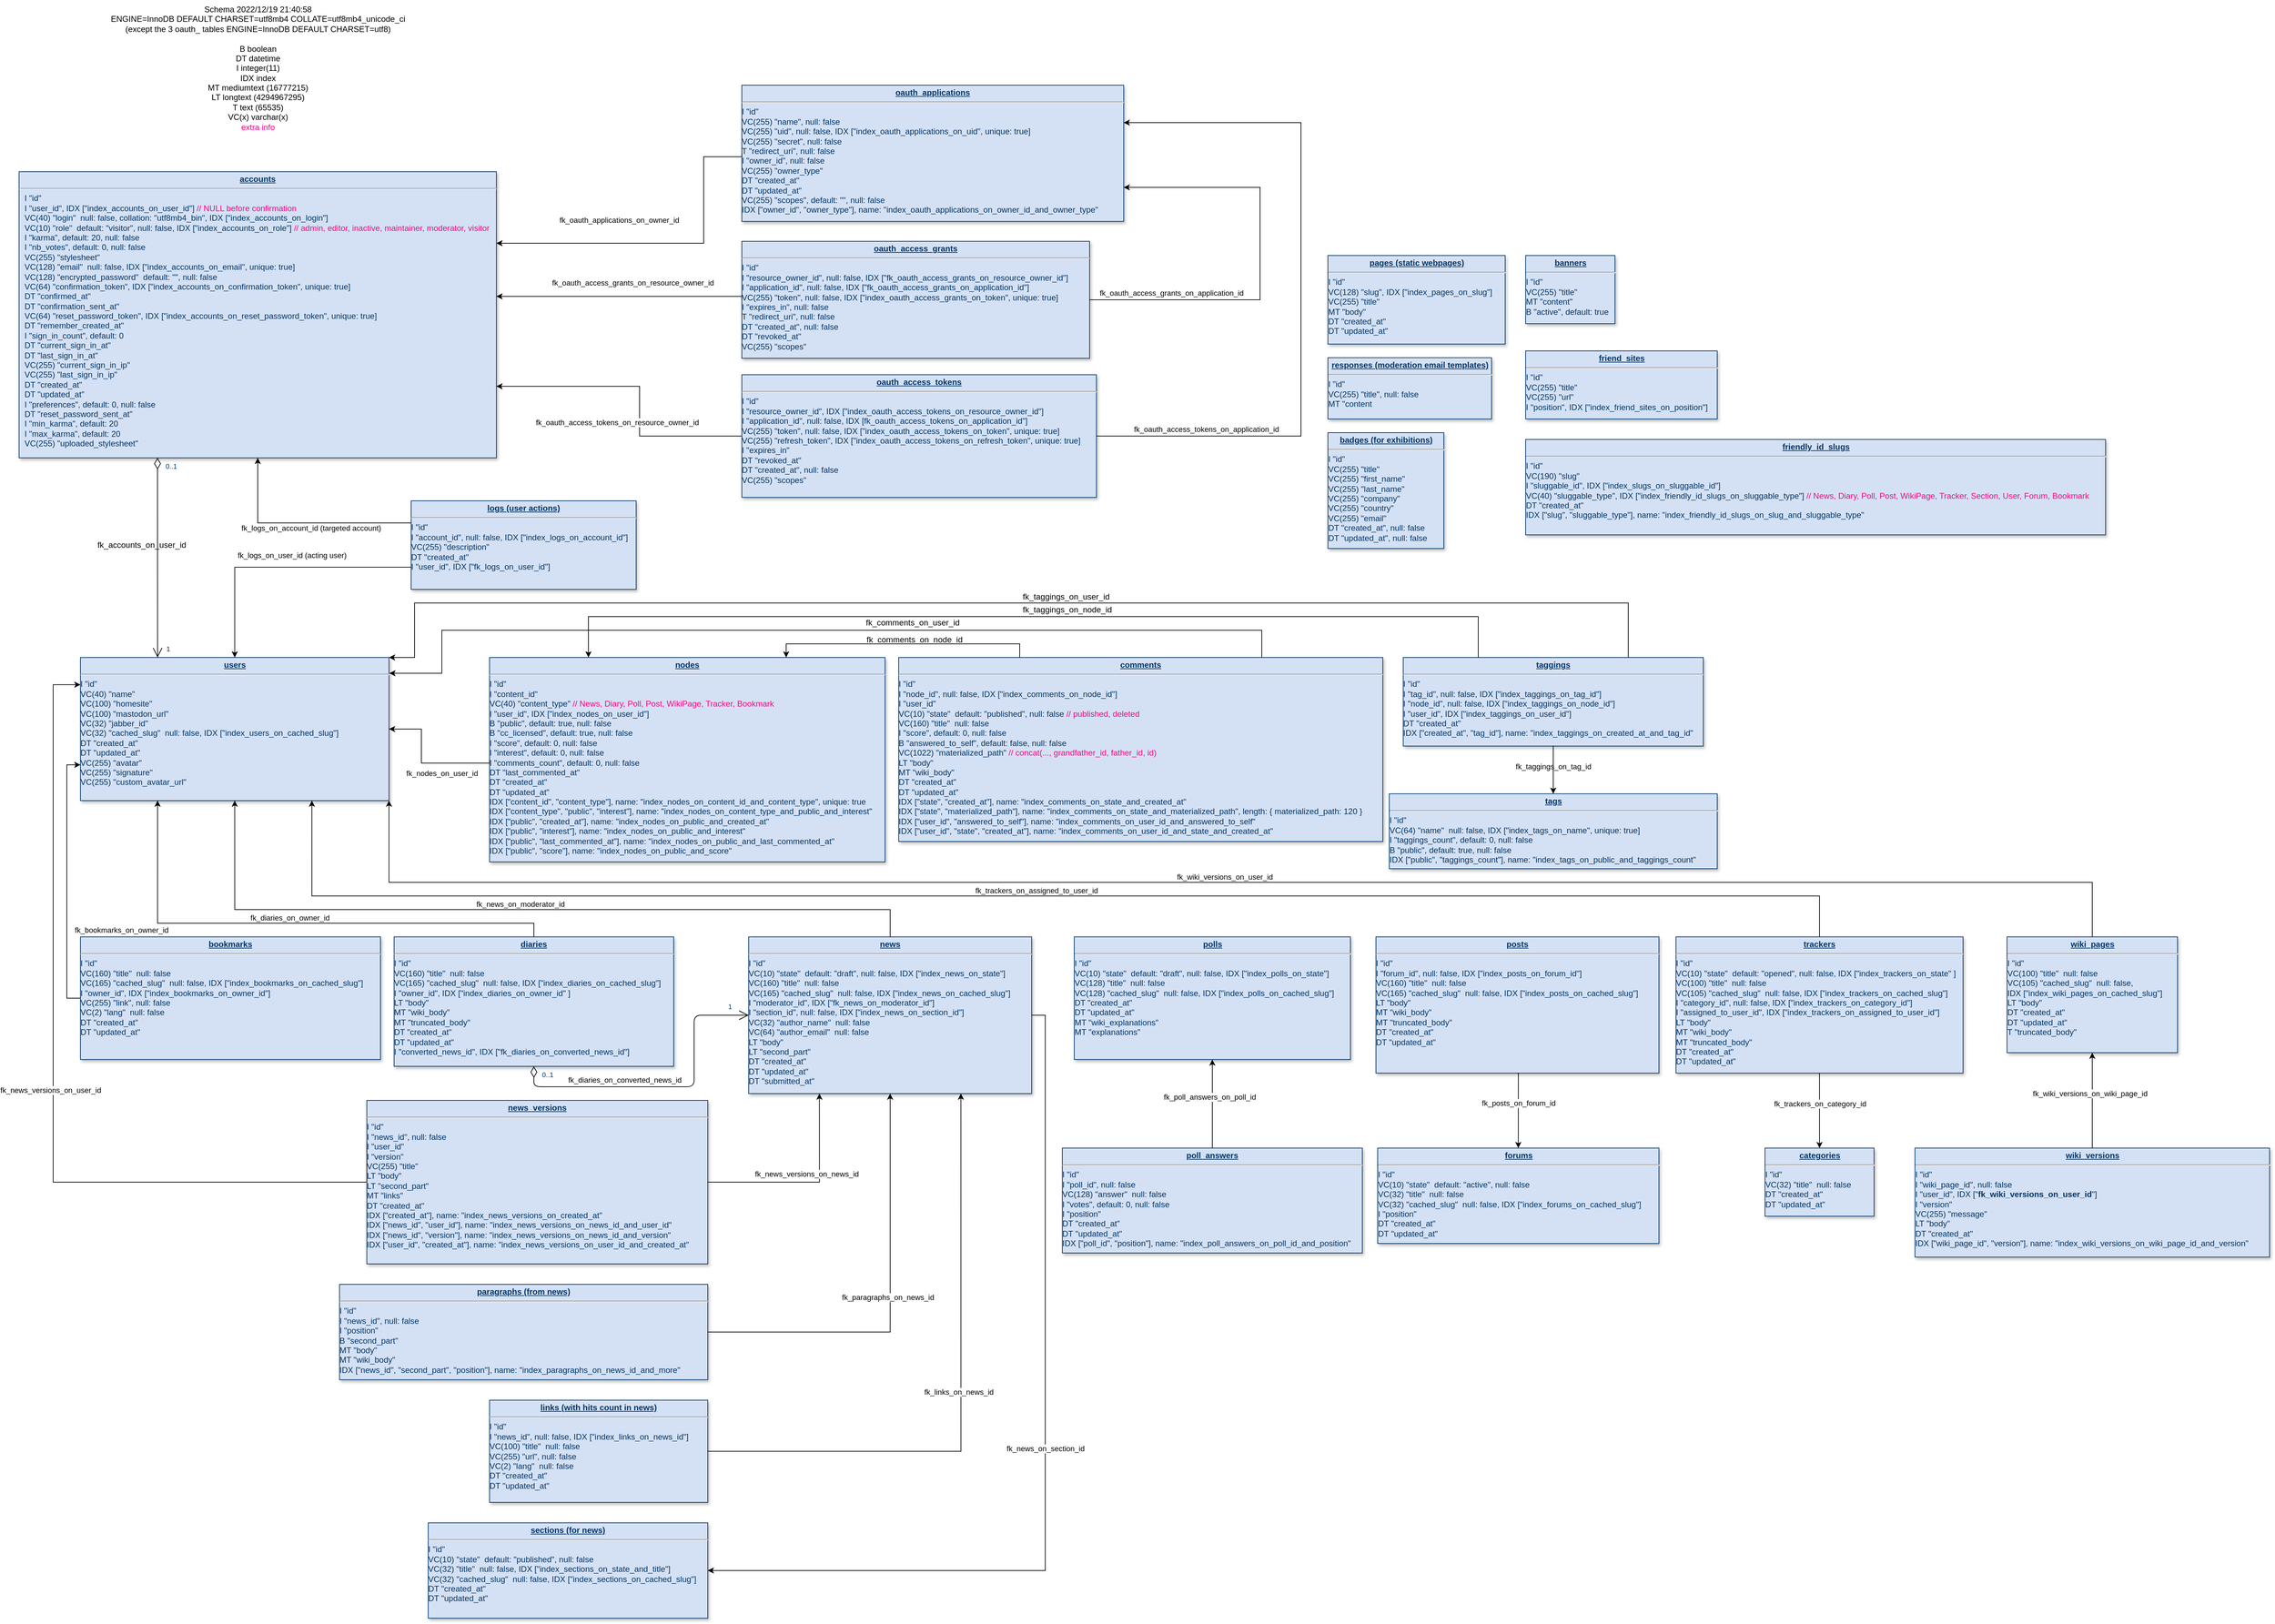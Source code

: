 <mxfile version="20.8.13" type="device"><diagram name="Page-1" id="efa7a0a1-bf9b-a30e-e6df-94a7791c09e9"><mxGraphModel dx="2260" dy="1903" grid="1" gridSize="10" guides="1" tooltips="1" connect="1" arrows="1" fold="1" page="1" pageScale="1" pageWidth="826" pageHeight="1169" background="#ffffff" math="0" shadow="0"><root><mxCell id="0"/><mxCell id="1" parent="0"/><mxCell id="25" value="&lt;p style=&quot;margin: 0px ; margin-top: 4px ; text-align: center ; text-decoration: underline&quot;&gt;&lt;strong&gt;accounts&lt;/strong&gt;&lt;/p&gt;&lt;hr&gt;&lt;p style=&quot;margin: 0px ; margin-left: 8px&quot;&gt;I &quot;id&quot;&lt;br&gt;I &quot;user_id&quot;, IDX [&quot;index_accounts_on_user_id&quot;] &lt;font color=&quot;#FF0080&quot;&gt;// NULL before confirmation&lt;/font&gt;&lt;br&gt;VC(40) &quot;login&quot;&amp;nbsp; null: false, collation: &quot;utf8mb4_bin&quot;, IDX [&quot;index_accounts_on_login&quot;]&lt;br&gt;VC(10) &quot;role&quot;&amp;nbsp; default: &quot;visitor&quot;, null: false, IDX [&quot;index_accounts_on_role&quot;] &lt;font color=&quot;#FF0080&quot;&gt;// admin, editor, inactive, maintainer, moderator, visitor&lt;/font&gt;&lt;br&gt;I &quot;karma&quot;, default: 20, null: false&lt;br&gt;I &quot;nb_votes&quot;, default: 0, null: false&lt;br&gt;VC(255) &quot;stylesheet&quot;&lt;br&gt;VC(128) &quot;email&quot;&amp;nbsp; null: false, IDX [&quot;index_accounts_on_email&quot;, unique: true]&lt;br&gt;VC(128) &quot;encrypted_password&quot;&amp;nbsp; default: &quot;&quot;, null: false&lt;br&gt;VC(64) &quot;confirmation_token&quot;, IDX [&quot;index_accounts_on_confirmation_token&quot;, unique: true]&lt;br&gt;DT &quot;confirmed_at&quot;&lt;br&gt;DT &quot;confirmation_sent_at&quot;&lt;br&gt;VC(64) &quot;reset_password_token&quot;, IDX [&quot;index_accounts_on_reset_password_token&quot;, unique: true]&lt;br&gt;DT &quot;remember_created_at&quot;&lt;br&gt;I &quot;sign_in_count&quot;, default: 0&lt;br&gt;DT &quot;current_sign_in_at&quot;&lt;br&gt;DT &quot;last_sign_in_at&quot;&lt;br&gt;VC(255) &quot;current_sign_in_ip&quot;&lt;br&gt;VC(255) &quot;last_sign_in_ip&quot;&lt;br&gt;DT &quot;created_at&quot;&lt;br&gt;DT &quot;updated_at&quot;&lt;br&gt;I &quot;preferences&quot;, default: 0, null: false&lt;br&gt;DT &quot;reset_password_sent_at&quot;&lt;br&gt;I &quot;min_karma&quot;, default: 20&lt;br&gt;I &quot;max_karma&quot;, default: 20&lt;br&gt;VC(255) &quot;uploaded_stylesheet&quot;&lt;br&gt;&lt;/p&gt;" style="verticalAlign=top;align=left;overflow=fill;fontSize=12;fontFamily=Helvetica;html=1;strokeColor=#003366;shadow=1;fillColor=#D4E1F5;fontColor=#003366" parent="1" vertex="1"><mxGeometry x="-20" y="-533" width="700" height="420" as="geometry"/></mxCell><mxCell id="90" value="" style="endArrow=open;endSize=12;startArrow=diamondThin;startSize=14;startFill=0;edgeStyle=orthogonalEdgeStyle;entryX=0.25;entryY=0;entryDx=0;entryDy=0;" parent="1" source="25" target="4iPdTcg1eZaAQi2mh2z5-147" edge="1"><mxGeometry x="620" y="340" as="geometry"><mxPoint x="130" y="-50" as="sourcePoint"/><mxPoint x="780" y="340" as="targetPoint"/><Array as="points"><mxPoint x="183" y="-70"/><mxPoint x="183" y="-70"/></Array></mxGeometry></mxCell><mxCell id="91" value="0..1" style="resizable=0;align=left;verticalAlign=top;labelBackgroundColor=#ffffff;fontSize=10;strokeColor=#003366;shadow=1;fillColor=#D4E1F5;fontColor=#003366" parent="90" connectable="0" vertex="1"><mxGeometry x="-1" relative="1" as="geometry"><mxPoint x="10" as="offset"/></mxGeometry></mxCell><mxCell id="92" value="1" style="resizable=0;align=right;verticalAlign=top;labelBackgroundColor=#ffffff;fontSize=10;strokeColor=#003366;shadow=1;fillColor=#D4E1F5;fontColor=#003366" parent="90" connectable="0" vertex="1"><mxGeometry x="1" relative="1" as="geometry"><mxPoint x="20" y="-25.0" as="offset"/></mxGeometry></mxCell><mxCell id="ycPlvQS40vEQacDLWkNi-114" value="Text" style="text;html=1;strokeColor=none;fillColor=none;align=center;verticalAlign=middle;whiteSpace=wrap;rounded=0;" parent="1" vertex="1"><mxGeometry x="420" y="240" width="40" height="20" as="geometry"/></mxCell><mxCell id="ycPlvQS40vEQacDLWkNi-115" value="Text" style="text;html=1;strokeColor=none;fillColor=none;align=center;verticalAlign=middle;whiteSpace=wrap;rounded=0;" parent="1" vertex="1"><mxGeometry x="420" y="240" width="40" height="20" as="geometry"/></mxCell><mxCell id="ycPlvQS40vEQacDLWkNi-116" value="Text" style="text;html=1;strokeColor=none;fillColor=none;align=center;verticalAlign=middle;whiteSpace=wrap;rounded=0;" parent="1" vertex="1"><mxGeometry x="420" y="240" width="40" height="20" as="geometry"/></mxCell><mxCell id="ycPlvQS40vEQacDLWkNi-117" value="&lt;div align=&quot;center&quot;&gt;Schema 2022/12/19 21:40:58&lt;/div&gt;&lt;div&gt;ENGINE=InnoDB DEFAULT CHARSET=utf8mb4 COLLATE=utf8mb4_unicode_ci&lt;br&gt;&lt;/div&gt;&lt;div&gt;(except the 3 oauth_ tables ENGINE=InnoDB DEFAULT CHARSET=utf8)&lt;br&gt;&lt;/div&gt;&lt;div&gt;&lt;br&gt;&lt;/div&gt;&lt;div&gt;B boolean&lt;br&gt;DT datetime&lt;br&gt;I integer(11)&lt;br&gt;IDX index&lt;br&gt;MT mediumtext (16777215)&lt;br&gt;LT longtext (4294967295)&lt;br&gt;T text (65535)&lt;br&gt;VC(x) varchar(x)&lt;/div&gt;&lt;div&gt;&lt;font color=&quot;#FF0080&quot;&gt;extra info&lt;/font&gt;&lt;br&gt;&lt;/div&gt;" style="text;html=1;align=center;verticalAlign=middle;resizable=0;points=[];autosize=1;" parent="1" vertex="1"><mxGeometry x="105" y="-785" width="450" height="200" as="geometry"/></mxCell><mxCell id="4iPdTcg1eZaAQi2mh2z5-114" value="&lt;p style=&quot;margin: 4px 0px 0px ; text-decoration: underline&quot; align=&quot;center&quot;&gt;&lt;strong&gt;badges (for exhibitions)&lt;br&gt;&lt;/strong&gt;&lt;/p&gt;&lt;hr&gt;I &quot;id&quot;&lt;br&gt;VC(255) &quot;title&quot;&lt;br&gt;VC(255) &quot;first_name&quot;&lt;br&gt;VC(255) &quot;last_name&quot;&lt;br&gt;VC(255) &quot;company&quot;&lt;br&gt;VC(255) &quot;country&quot;&lt;br&gt;VC(255) &quot;email&quot;&lt;br&gt;DT &quot;created_at&quot;, null: false&lt;br&gt;&lt;div&gt;DT &quot;updated_at&quot;, null: false&lt;/div&gt;" style="verticalAlign=top;align=left;overflow=fill;fontSize=12;fontFamily=Helvetica;html=1;strokeColor=#003366;shadow=1;fillColor=#D4E1F5;fontColor=#003366;spacingLeft=0;spacingTop=0;spacing=2;" parent="1" vertex="1"><mxGeometry x="1899.5" y="-150" width="170" height="170" as="geometry"/></mxCell><mxCell id="4iPdTcg1eZaAQi2mh2z5-116" value="&lt;p style=&quot;margin: 0px ; margin-top: 4px ; text-align: center ; text-decoration: underline&quot;&gt;&lt;strong&gt;banners&lt;/strong&gt;&lt;/p&gt;&lt;hr&gt;I &quot;id&quot;&lt;br&gt;VC(255) &quot;title&quot;&lt;br&gt;MT &quot;content&quot;&lt;br&gt;B &quot;active&quot;, default: true&lt;br&gt;" style="verticalAlign=top;align=left;overflow=fill;fontSize=12;fontFamily=Helvetica;html=1;strokeColor=#003366;shadow=1;fillColor=#D4E1F5;fontColor=#003366" parent="1" vertex="1"><mxGeometry x="2189.5" y="-410" width="131" height="100" as="geometry"/></mxCell><mxCell id="4iPdTcg1eZaAQi2mh2z5-117" value="&lt;p style=&quot;margin: 0px ; margin-top: 4px ; text-align: center ; text-decoration: underline&quot;&gt;&lt;strong&gt;bookmarks&lt;/strong&gt;&lt;/p&gt;&lt;hr&gt;I &quot;id&quot;&lt;br&gt;VC(160) &quot;title&quot;&amp;nbsp; null: false&lt;br&gt;VC(165) &quot;cached_slug&quot;&amp;nbsp; null: false, IDX [&quot;index_bookmarks_on_cached_slug&quot;]&lt;br&gt;I &quot;owner_id&quot;, IDX [&quot;index_bookmarks_on_owner_id&quot;]&lt;br&gt;VC(255) &quot;link&quot;, null: false&lt;br&gt;VC(2) &quot;lang&quot;&amp;nbsp; null: false&lt;br&gt;DT &quot;created_at&quot;&lt;br&gt;DT &quot;updated_at&quot;&lt;br&gt;&lt;br&gt;" style="verticalAlign=top;align=left;overflow=fill;fontSize=12;fontFamily=Helvetica;html=1;strokeColor=#003366;shadow=1;fillColor=#D4E1F5;fontColor=#003366;spacingLeft=0;" parent="1" vertex="1"><mxGeometry x="70" y="590" width="440" height="180" as="geometry"/></mxCell><mxCell id="4iPdTcg1eZaAQi2mh2z5-118" value="&lt;p style=&quot;margin: 0px ; margin-top: 4px ; text-align: center ; text-decoration: underline&quot;&gt;&lt;strong&gt;categories&lt;/strong&gt;&lt;/p&gt;&lt;hr&gt;I &quot;id&quot;&lt;br&gt;VC(32) &quot;title&quot;&amp;nbsp; null: false&lt;br&gt;DT &quot;created_at&quot;&lt;br&gt;DT &quot;updated_at&quot;&lt;br&gt;" style="verticalAlign=top;align=left;overflow=fill;fontSize=12;fontFamily=Helvetica;html=1;strokeColor=#003366;shadow=1;fillColor=#D4E1F5;fontColor=#003366" parent="1" vertex="1"><mxGeometry x="2540.5" y="900.0" width="160" height="100" as="geometry"/></mxCell><mxCell id="4iPdTcg1eZaAQi2mh2z5-119" value="&lt;p style=&quot;margin: 0px ; margin-top: 4px ; text-align: center ; text-decoration: underline&quot;&gt;&lt;strong&gt;comments&lt;/strong&gt;&lt;/p&gt;&lt;hr&gt;I &quot;id&quot;&lt;br&gt;I &quot;node_id&quot;, null: false, IDX [&quot;index_comments_on_node_id&quot;]&lt;br&gt;I &quot;user_id&quot;&lt;br&gt;VC(10) &quot;state&quot;&amp;nbsp; default: &quot;published&quot;, null: false &lt;font color=&quot;#FF0080&quot;&gt;// published, deleted&lt;/font&gt;&lt;br&gt;VC(160) &quot;title&quot;&amp;nbsp; null: false&lt;br&gt;I &quot;score&quot;, default: 0, null: false&lt;br&gt;B &quot;answered_to_self&quot;, default: false, null: false&lt;br&gt;VC(1022) &quot;materialized_path&quot; &lt;font color=&quot;#FF0080&quot;&gt;// concat(..., grandfather_id, father_id, id)&lt;/font&gt;&lt;br&gt;LT &quot;body&quot;&lt;br&gt;MT &quot;wiki_body&quot;&lt;br&gt;DT &quot;created_at&quot;&lt;br&gt;DT &quot;updated_at&quot;&lt;br&gt;IDX [&quot;state&quot;, &quot;created_at&quot;], name: &quot;index_comments_on_state_and_created_at&quot;&lt;br&gt;IDX [&quot;state&quot;, &quot;materialized_path&quot;], name: &quot;index_comments_on_state_and_materialized_path&quot;, length: { materialized_path: 120 }&lt;br&gt;IDX [&quot;user_id&quot;, &quot;answered_to_self&quot;], name: &quot;index_comments_on_user_id_and_answered_to_self&quot;&lt;br&gt;IDX [&quot;user_id&quot;, &quot;state&quot;, &quot;created_at&quot;], name: &quot;index_comments_on_user_id_and_state_and_created_at&quot;" style="verticalAlign=top;align=left;overflow=fill;fontSize=12;fontFamily=Helvetica;html=1;strokeColor=#003366;shadow=1;fillColor=#D4E1F5;fontColor=#003366" parent="1" vertex="1"><mxGeometry x="1270" y="180" width="710" height="270" as="geometry"/></mxCell><mxCell id="4iPdTcg1eZaAQi2mh2z5-120" value="&lt;p style=&quot;margin: 0px ; margin-top: 4px ; text-align: center ; text-decoration: underline&quot;&gt;&lt;strong&gt;diaries&lt;/strong&gt;&lt;/p&gt;&lt;hr&gt;I &quot;id&quot;&lt;br&gt;VC(160) &quot;title&quot;&amp;nbsp; null: false&lt;br&gt;VC(165) &quot;cached_slug&quot;&amp;nbsp; null: false, IDX [&quot;index_diaries_on_cached_slug&quot;]&lt;br&gt;I &quot;owner_id&quot;, IDX [&quot;index_diaries_on_owner_id&quot; ]&lt;br&gt;LT &quot;body&quot;&lt;br&gt;MT &quot;wiki_body&quot;&lt;br&gt;MT &quot;truncated_body&quot;&lt;br&gt;DT &quot;created_at&quot;&lt;br&gt;DT &quot;updated_at&quot;&lt;br&gt;I &quot;converted_news_id&quot;, IDX [&quot;fk_diaries_on_converted_news_id&quot;]&lt;br&gt;&lt;br&gt;&lt;br&gt;" style="verticalAlign=top;align=left;overflow=fill;fontSize=12;fontFamily=Helvetica;html=1;strokeColor=#003366;shadow=1;fillColor=#D4E1F5;fontColor=#003366" parent="1" vertex="1"><mxGeometry x="530" y="590" width="410" height="190" as="geometry"/></mxCell><mxCell id="4iPdTcg1eZaAQi2mh2z5-121" value="&lt;p style=&quot;margin: 0px ; margin-top: 4px ; text-align: center ; text-decoration: underline&quot;&gt;&lt;strong&gt;forums&lt;/strong&gt;&lt;/p&gt;&lt;hr&gt;I &quot;id&quot;&lt;br&gt;VC(10) &quot;state&quot;&amp;nbsp; default: &quot;active&quot;, null: false&lt;br&gt;VC(32) &quot;title&quot;&amp;nbsp; null: false&lt;br&gt;VC(32) &quot;cached_slug&quot;&amp;nbsp; null: false, IDX [&quot;index_forums_on_cached_slug&quot;]&lt;br&gt;I &quot;position&quot;&lt;br&gt;DT &quot;created_at&quot;&lt;br&gt;DT &quot;updated_at&quot;&lt;br&gt;" style="verticalAlign=top;align=left;overflow=fill;fontSize=12;fontFamily=Helvetica;html=1;strokeColor=#003366;shadow=1;fillColor=#D4E1F5;fontColor=#003366" parent="1" vertex="1"><mxGeometry x="1972.5" y="900" width="412.5" height="140" as="geometry"/></mxCell><mxCell id="4iPdTcg1eZaAQi2mh2z5-122" value="&lt;p style=&quot;margin: 0px ; margin-top: 4px ; text-align: center ; text-decoration: underline&quot;&gt;&lt;strong&gt;friend_sites&lt;/strong&gt;&lt;/p&gt;&lt;hr&gt;I &quot;id&quot;&lt;br&gt;VC(255) &quot;title&quot;&lt;br&gt;VC(255) &quot;url&quot;&lt;br&gt;I &quot;position&quot;, IDX [&quot;index_friend_sites_on_position&quot;]" style="verticalAlign=top;align=left;overflow=fill;fontSize=12;fontFamily=Helvetica;html=1;strokeColor=#003366;shadow=1;fillColor=#D4E1F5;fontColor=#003366" parent="1" vertex="1"><mxGeometry x="2189.5" y="-270" width="281" height="100" as="geometry"/></mxCell><mxCell id="4iPdTcg1eZaAQi2mh2z5-123" value="&lt;p style=&quot;margin: 0px ; margin-top: 4px ; text-align: center ; text-decoration: underline&quot;&gt;&lt;strong&gt;links (with hits count in news)&lt;br&gt;&lt;/strong&gt;&lt;/p&gt;&lt;hr&gt;I &quot;id&quot;&lt;br&gt;I &quot;news_id&quot;, null: false, IDX [&quot;index_links_on_news_id&quot;]&lt;br&gt;VC(100) &quot;title&quot;&amp;nbsp; null: false&lt;br&gt;VC(255) &quot;url&quot;, null: false&lt;br&gt;VC(2) &quot;lang&quot;&amp;nbsp; null: false&lt;br&gt;DT &quot;created_at&quot;&lt;br&gt;DT &quot;updated_at&quot;&lt;br&gt;" style="verticalAlign=top;align=left;overflow=fill;fontSize=12;fontFamily=Helvetica;html=1;strokeColor=#003366;shadow=1;fillColor=#D4E1F5;fontColor=#003366" parent="1" vertex="1"><mxGeometry x="670" y="1270" width="320" height="150" as="geometry"/></mxCell><mxCell id="4iPdTcg1eZaAQi2mh2z5-160" style="edgeStyle=orthogonalEdgeStyle;rounded=0;orthogonalLoop=1;jettySize=auto;html=1;entryX=0.5;entryY=0;entryDx=0;entryDy=0;exitX=0;exitY=0.75;exitDx=0;exitDy=0;" parent="1" source="4iPdTcg1eZaAQi2mh2z5-124" target="4iPdTcg1eZaAQi2mh2z5-147" edge="1"><mxGeometry relative="1" as="geometry"><mxPoint x="825" y="-30" as="sourcePoint"/><mxPoint x="640" y="10" as="targetPoint"/><Array as="points"><mxPoint x="296" y="48"/></Array></mxGeometry></mxCell><mxCell id="4iPdTcg1eZaAQi2mh2z5-161" value="fk_logs_on_user_id (acting user)" style="edgeLabel;html=1;align=center;verticalAlign=middle;resizable=0;points=[];" parent="4iPdTcg1eZaAQi2mh2z5-160" vertex="1" connectable="0"><mxGeometry x="0.001" y="2" relative="1" as="geometry"><mxPoint x="20.71" y="-19.55" as="offset"/></mxGeometry></mxCell><mxCell id="4iPdTcg1eZaAQi2mh2z5-162" style="edgeStyle=orthogonalEdgeStyle;rounded=0;orthogonalLoop=1;jettySize=auto;html=1;entryX=0.5;entryY=1;entryDx=0;entryDy=0;exitX=0;exitY=0.25;exitDx=0;exitDy=0;" parent="1" source="4iPdTcg1eZaAQi2mh2z5-124" target="25" edge="1"><mxGeometry relative="1" as="geometry"><Array as="points"><mxPoint x="330" y="-17"/></Array></mxGeometry></mxCell><mxCell id="4iPdTcg1eZaAQi2mh2z5-163" value="fk_logs_on_account_id (targeted account)" style="edgeLabel;html=1;align=center;verticalAlign=middle;resizable=0;points=[];" parent="4iPdTcg1eZaAQi2mh2z5-162" vertex="1" connectable="0"><mxGeometry x="-0.467" y="-61" relative="1" as="geometry"><mxPoint x="-61.98" y="68.47" as="offset"/></mxGeometry></mxCell><mxCell id="4iPdTcg1eZaAQi2mh2z5-124" value="&lt;p style=&quot;margin: 0px ; margin-top: 4px ; text-align: center ; text-decoration: underline&quot;&gt;&lt;strong&gt;logs (user actions)&lt;br&gt;&lt;/strong&gt;&lt;/p&gt;&lt;hr&gt;I &quot;id&quot;&lt;br&gt;I &quot;account_id&quot;, null: false, IDX [&quot;index_logs_on_account_id&quot;]&lt;br&gt;VC(255) &quot;description&quot;&lt;br&gt;DT &quot;created_at&quot;&lt;br&gt;&lt;div&gt;I &quot;user_id&quot;, IDX [&quot;fk_logs_on_user_id&quot;]&lt;/div&gt;" style="verticalAlign=top;align=left;overflow=fill;fontSize=12;fontFamily=Helvetica;html=1;strokeColor=#003366;shadow=1;fillColor=#D4E1F5;fontColor=#003366" parent="1" vertex="1"><mxGeometry x="555" y="-50" width="330" height="130" as="geometry"/></mxCell><mxCell id="4iPdTcg1eZaAQi2mh2z5-125" value="&lt;p style=&quot;margin: 0px ; margin-top: 4px ; text-align: center ; text-decoration: underline&quot;&gt;&lt;strong&gt;news&lt;/strong&gt;&lt;/p&gt;&lt;hr&gt;I &quot;id&quot;&lt;br&gt;VC(10) &quot;state&quot;&amp;nbsp; default: &quot;draft&quot;, null: false, IDX [&quot;index_news_on_state&quot;]&lt;br&gt;VC(160) &quot;title&quot;&amp;nbsp; null: false&lt;br&gt;VC(165) &quot;cached_slug&quot;&amp;nbsp; null: false, IDX [&quot;index_news_on_cached_slug&quot;]&lt;br&gt;I &quot;moderator_id&quot;, IDX [&quot;fk_news_on_moderator_id&quot;]&lt;br&gt;I &quot;section_id&quot;, null: false, IDX [&quot;index_news_on_section_id&quot;]&lt;br&gt;VC(32) &quot;author_name&quot;&amp;nbsp; null: false&lt;br&gt;VC(64) &quot;author_email&quot;&amp;nbsp; null: false&lt;br&gt;LT &quot;body&quot;&lt;br&gt;LT &quot;second_part&quot;&lt;br&gt;DT &quot;created_at&quot;&lt;br&gt;DT &quot;updated_at&quot;&lt;br&gt;DT &quot;submitted_at&quot;&lt;br&gt;&lt;br&gt;&lt;br&gt;&lt;br&gt;" style="verticalAlign=top;align=left;overflow=fill;fontSize=12;fontFamily=Helvetica;html=1;strokeColor=#003366;shadow=1;fillColor=#D4E1F5;fontColor=#003366" parent="1" vertex="1"><mxGeometry x="1050" y="590" width="415" height="230" as="geometry"/></mxCell><mxCell id="4iPdTcg1eZaAQi2mh2z5-127" value="&lt;p style=&quot;margin: 0px ; margin-top: 4px ; text-align: center ; text-decoration: underline&quot;&gt;&lt;strong&gt;news_versions&lt;/strong&gt;&lt;/p&gt;&lt;hr&gt;I &quot;id&quot;&lt;br&gt;I &quot;news_id&quot;, null: false&lt;br&gt;I &quot;user_id&quot;&lt;br&gt;I &quot;version&quot;&lt;br&gt;VC(255) &quot;title&quot;&lt;br&gt;LT &quot;body&quot;&lt;br&gt;LT &quot;second_part&quot;&lt;br&gt;MT &quot;links&quot;&lt;br&gt;DT &quot;created_at&quot;&lt;br&gt;IDX [&quot;created_at&quot;], name: &quot;index_news_versions_on_created_at&quot;&lt;br&gt;IDX [&quot;news_id&quot;, &quot;user_id&quot;], name: &quot;index_news_versions_on_news_id_and_user_id&quot;&lt;br&gt;IDX [&quot;news_id&quot;, &quot;version&quot;], name: &quot;index_news_versions_on_news_id_and_version&quot;&lt;br&gt;IDX [&quot;user_id&quot;, &quot;created_at&quot;], name: &quot;index_news_versions_on_user_id_and_created_at&quot;&lt;br&gt;" style="verticalAlign=top;align=left;overflow=fill;fontSize=12;fontFamily=Helvetica;html=1;strokeColor=#003366;shadow=1;fillColor=#D4E1F5;fontColor=#003366" parent="1" vertex="1"><mxGeometry x="490" y="830" width="500" height="240" as="geometry"/></mxCell><mxCell id="4iPdTcg1eZaAQi2mh2z5-128" value="&lt;p style=&quot;margin: 0px ; margin-top: 4px ; text-align: center ; text-decoration: underline&quot;&gt;&lt;strong&gt;nodes&lt;/strong&gt;&lt;/p&gt;&lt;hr&gt;I &quot;id&quot;&lt;br&gt;I &quot;content_id&quot;&lt;br&gt;VC(40) &quot;content_type&quot; &lt;font color=&quot;#FF0080&quot;&gt;// News, Diary, Poll, Post, WikiPage, Tracker, Bookmark&lt;/font&gt;&lt;br&gt;I &quot;user_id&quot;, IDX [&quot;index_nodes_on_user_id&quot;]&lt;br&gt;B &quot;public&quot;, default: true, null: false&lt;br&gt;B &quot;cc_licensed&quot;, default: true, null: false&lt;br&gt;I &quot;score&quot;, default: 0, null: false&lt;br&gt;I &quot;interest&quot;, default: 0, null: false&lt;br&gt;I &quot;comments_count&quot;, default: 0, null: false&lt;br&gt;DT &quot;last_commented_at&quot;&lt;br&gt;DT &quot;created_at&quot;&lt;br&gt;DT &quot;updated_at&quot;&lt;br&gt;IDX [&quot;content_id&quot;, &quot;content_type&quot;], name: &quot;index_nodes_on_content_id_and_content_type&quot;, unique: true&lt;br&gt;IDX [&quot;content_type&quot;, &quot;public&quot;, &quot;interest&quot;], name: &quot;index_nodes_on_content_type_and_public_and_interest&quot;&lt;br&gt;IDX [&quot;public&quot;, &quot;created_at&quot;], name: &quot;index_nodes_on_public_and_created_at&quot;&lt;br&gt;IDX [&quot;public&quot;, &quot;interest&quot;], name: &quot;index_nodes_on_public_and_interest&quot;&lt;br&gt;IDX [&quot;public&quot;, &quot;last_commented_at&quot;], name: &quot;index_nodes_on_public_and_last_commented_at&quot;&lt;br&gt;IDX [&quot;public&quot;, &quot;score&quot;], name: &quot;index_nodes_on_public_and_score&quot;" style="verticalAlign=top;align=left;overflow=fill;fontSize=12;fontFamily=Helvetica;html=1;strokeColor=#003366;shadow=1;fillColor=#D4E1F5;fontColor=#003366" parent="1" vertex="1"><mxGeometry x="670" y="180" width="580" height="300" as="geometry"/></mxCell><mxCell id="4iPdTcg1eZaAQi2mh2z5-129" value="&lt;p style=&quot;margin: 0px ; margin-top: 4px ; text-align: center ; text-decoration: underline&quot;&gt;&lt;strong&gt;oauth_access_grants&lt;/strong&gt;&lt;/p&gt;&lt;hr&gt;I &quot;id&quot;&lt;br&gt;I &quot;resource_owner_id&quot;, null: false, IDX [&quot;fk_oauth_access_grants_on_resource_owner_id&quot;]&lt;br&gt;I &quot;application_id&quot;, null: false, IDX [&quot;fk_oauth_access_grants_on_application_id&quot;]&lt;br&gt;VC(255) &quot;token&quot;, null: false, IDX [&quot;index_oauth_access_grants_on_token&quot;, unique: true]&lt;br&gt;I &quot;expires_in&quot;, null: false&lt;br&gt;T &quot;redirect_uri&quot;, null: false&lt;br&gt;DT &quot;created_at&quot;, null: false&lt;br&gt;DT &quot;revoked_at&quot;&lt;br&gt;VC(255) &quot;scopes&quot;&lt;br&gt;&lt;br&gt;&lt;br&gt;" style="verticalAlign=top;align=left;overflow=fill;fontSize=12;fontFamily=Helvetica;html=1;strokeColor=#003366;shadow=1;fillColor=#D4E1F5;fontColor=#003366" parent="1" vertex="1"><mxGeometry x="1040" y="-430.82" width="510" height="171.64" as="geometry"/></mxCell><mxCell id="4iPdTcg1eZaAQi2mh2z5-130" value="&lt;p style=&quot;margin: 0px ; margin-top: 4px ; text-align: center ; text-decoration: underline&quot;&gt;&lt;strong&gt;oauth_access_tokens&lt;/strong&gt;&lt;/p&gt;&lt;hr&gt;I &quot;id&quot;&lt;br&gt;I &quot;resource_owner_id&quot;, IDX [&quot;index_oauth_access_tokens_on_resource_owner_id&quot;]&lt;br&gt;I &quot;application_id&quot;, null: false, IDX [fk_oauth_access_tokens_on_application_id&quot;]&lt;br&gt;VC(255) &quot;token&quot;, null: false, IDX [&quot;index_oauth_access_tokens_on_token&quot;, unique: true]&lt;br&gt;VC(255) &quot;refresh_token&quot;, IDX [&quot;index_oauth_access_tokens_on_refresh_token&quot;, unique: true]&lt;br&gt;I &quot;expires_in&quot;&lt;br&gt;DT &quot;revoked_at&quot;&lt;br&gt;DT &quot;created_at&quot;, null: false&lt;br&gt;VC(255) &quot;scopes&quot;&lt;br&gt;&lt;br&gt;&lt;br&gt;&lt;br&gt;" style="verticalAlign=top;align=left;overflow=fill;fontSize=12;fontFamily=Helvetica;html=1;strokeColor=#003366;shadow=1;fillColor=#D4E1F5;fontColor=#003366" parent="1" vertex="1"><mxGeometry x="1040" y="-235" width="520" height="180" as="geometry"/></mxCell><mxCell id="4iPdTcg1eZaAQi2mh2z5-131" value="&lt;p style=&quot;margin: 0px ; margin-top: 4px ; text-align: center ; text-decoration: underline&quot;&gt;&lt;strong&gt;oauth_applications&lt;/strong&gt;&lt;/p&gt;&lt;hr&gt;I &quot;id&quot;&lt;br&gt;VC(255) &quot;name&quot;, null: false&lt;br&gt;VC(255) &quot;uid&quot;, null: false, IDX [&quot;index_oauth_applications_on_uid&quot;, unique: true]&lt;br&gt;VC(255) &quot;secret&quot;, null: false&lt;br&gt;T &quot;redirect_uri&quot;, null: false&lt;br&gt;I &quot;owner_id&quot;, null: false&lt;br&gt;VC(255) &quot;owner_type&quot;&lt;br&gt;DT &quot;created_at&quot;&lt;br&gt;DT &quot;updated_at&quot;&lt;br&gt;VC(255) &quot;scopes&quot;, default: &quot;&quot;, null: false&lt;br&gt;IDX [&quot;owner_id&quot;, &quot;owner_type&quot;], name: &quot;index_oauth_applications_on_owner_id_and_owner_type&quot;" style="verticalAlign=top;align=left;overflow=fill;fontSize=12;fontFamily=Helvetica;html=1;strokeColor=#003366;shadow=1;fillColor=#D4E1F5;fontColor=#003366;spacingTop=0;" parent="1" vertex="1"><mxGeometry x="1040" y="-660" width="560" height="200" as="geometry"/></mxCell><mxCell id="4iPdTcg1eZaAQi2mh2z5-132" value="&lt;p style=&quot;margin: 0px ; margin-top: 4px ; text-align: center ; text-decoration: underline&quot;&gt;&lt;strong&gt;pages (static webpages)&lt;br&gt;&lt;/strong&gt;&lt;/p&gt;&lt;hr&gt;I &quot;id&quot;&lt;br&gt;VC(128) &quot;slug&quot;, IDX [&quot;index_pages_on_slug&quot;]&lt;br&gt;VC(255) &quot;title&quot;&lt;br&gt;MT &quot;body&quot;&lt;br&gt;DT &quot;created_at&quot;&lt;br&gt;DT &quot;updated_at&quot;&lt;br&gt;" style="verticalAlign=top;align=left;overflow=fill;fontSize=12;fontFamily=Helvetica;html=1;strokeColor=#003366;shadow=1;fillColor=#D4E1F5;fontColor=#003366" parent="1" vertex="1"><mxGeometry x="1899.5" y="-410" width="260" height="130" as="geometry"/></mxCell><mxCell id="4iPdTcg1eZaAQi2mh2z5-133" value="&lt;p style=&quot;margin: 0px ; margin-top: 4px ; text-align: center ; text-decoration: underline&quot;&gt;&lt;strong&gt;paragraphs (from news)&lt;br&gt;&lt;/strong&gt;&lt;/p&gt;&lt;hr&gt;I &quot;id&quot;&lt;br&gt;I &quot;news_id&quot;, null: false&lt;br&gt;I &quot;position&quot;&lt;br&gt;B &quot;second_part&quot;&lt;br&gt;MT &quot;body&quot;&lt;br&gt;MT &quot;wiki_body&quot;&lt;br&gt;IDX [&quot;news_id&quot;, &quot;second_part&quot;, &quot;position&quot;], name: &quot;index_paragraphs_on_news_id_and_more&quot;" style="verticalAlign=top;align=left;overflow=fill;fontSize=12;fontFamily=Helvetica;html=1;strokeColor=#003366;shadow=1;fillColor=#D4E1F5;fontColor=#003366" parent="1" vertex="1"><mxGeometry x="450" y="1100" width="540" height="140" as="geometry"/></mxCell><mxCell id="4iPdTcg1eZaAQi2mh2z5-134" value="&lt;p style=&quot;margin: 0px ; margin-top: 4px ; text-align: center ; text-decoration: underline&quot;&gt;&lt;strong&gt;poll_answers&lt;/strong&gt;&lt;/p&gt;&lt;hr&gt;I &quot;id&quot;&lt;br&gt;I &quot;poll_id&quot;, null: false&lt;br&gt;VC(128) &quot;answer&quot;&amp;nbsp; null: false&lt;br&gt;I &quot;votes&quot;, default: 0, null: false&lt;br&gt;I &quot;position&quot;&lt;br&gt;DT &quot;created_at&quot;&lt;br&gt;DT &quot;updated_at&quot;&lt;br&gt;IDX [&quot;poll_id&quot;, &quot;position&quot;], name: &quot;index_poll_answers_on_poll_id_and_position&quot;&lt;br&gt;" style="verticalAlign=top;align=left;overflow=fill;fontSize=12;fontFamily=Helvetica;html=1;strokeColor=#003366;shadow=1;fillColor=#D4E1F5;fontColor=#003366" parent="1" vertex="1"><mxGeometry x="1510" y="900" width="440" height="154" as="geometry"/></mxCell><mxCell id="4iPdTcg1eZaAQi2mh2z5-135" value="&lt;p style=&quot;margin: 0px ; margin-top: 4px ; text-align: center ; text-decoration: underline&quot;&gt;&lt;strong&gt;polls&lt;/strong&gt;&lt;/p&gt;&lt;hr&gt;I &quot;id&quot;&lt;br&gt;VC(10) &quot;state&quot;&amp;nbsp; default: &quot;draft&quot;, null: false, IDX [&quot;index_polls_on_state&quot;]&lt;br&gt;VC(128) &quot;title&quot;&amp;nbsp; null: false&lt;br&gt;VC(128) &quot;cached_slug&quot;&amp;nbsp; null: false, IDX [&quot;index_polls_on_cached_slug&quot;]&lt;br&gt;DT &quot;created_at&quot;&lt;br&gt;DT &quot;updated_at&quot;&lt;br&gt;MT &quot;wiki_explanations&quot;&lt;br&gt;MT &quot;explanations&quot;&lt;br&gt;&lt;br&gt;" style="verticalAlign=top;align=left;overflow=fill;fontSize=12;fontFamily=Helvetica;html=1;strokeColor=#003366;shadow=1;fillColor=#D4E1F5;fontColor=#003366" parent="1" vertex="1"><mxGeometry x="1527.5" y="590" width="405" height="180" as="geometry"/></mxCell><mxCell id="4iPdTcg1eZaAQi2mh2z5-136" value="&lt;p style=&quot;margin: 0px ; margin-top: 4px ; text-align: center ; text-decoration: underline&quot;&gt;&lt;strong&gt;posts&lt;/strong&gt;&lt;/p&gt;&lt;hr&gt;I &quot;id&quot;&lt;br&gt;I &quot;forum_id&quot;, null: false, IDX [&quot;index_posts_on_forum_id&quot;]&lt;br&gt;VC(160) &quot;title&quot;&amp;nbsp; null: false&lt;br&gt;VC(165) &quot;cached_slug&quot;&amp;nbsp; null: false, IDX [&quot;index_posts_on_cached_slug&quot;]&lt;br&gt;LT &quot;body&quot;&lt;br&gt;MT &quot;wiki_body&quot;&lt;br&gt;MT &quot;truncated_body&quot;&lt;br&gt;DT &quot;created_at&quot;&lt;br&gt;DT &quot;updated_at&quot;&lt;br&gt;&lt;br&gt;" style="verticalAlign=top;align=left;overflow=fill;fontSize=12;fontFamily=Helvetica;html=1;strokeColor=#003366;shadow=1;fillColor=#D4E1F5;fontColor=#003366" parent="1" vertex="1"><mxGeometry x="1970" y="590" width="415" height="200" as="geometry"/></mxCell><mxCell id="4iPdTcg1eZaAQi2mh2z5-137" value="&lt;p style=&quot;margin: 0px ; margin-top: 4px ; text-align: center ; text-decoration: underline&quot;&gt;&lt;strong&gt;responses (moderation email templates)&lt;br&gt;&lt;/strong&gt;&lt;/p&gt;&lt;hr&gt;I &quot;id&quot;&lt;br&gt;VC(255) &quot;title&quot;, null: false&lt;br&gt;MT &quot;content" style="verticalAlign=top;align=left;overflow=fill;fontSize=12;fontFamily=Helvetica;html=1;strokeColor=#003366;shadow=1;fillColor=#D4E1F5;fontColor=#003366" parent="1" vertex="1"><mxGeometry x="1899.5" y="-260" width="240" height="90" as="geometry"/></mxCell><mxCell id="4iPdTcg1eZaAQi2mh2z5-138" value="&lt;p style=&quot;margin: 0px ; margin-top: 4px ; text-align: center ; text-decoration: underline&quot;&gt;&lt;strong&gt;taggings&lt;/strong&gt;&lt;/p&gt;&lt;hr&gt;I &quot;id&quot;&lt;br&gt;I &quot;tag_id&quot;, null: false, IDX [&quot;index_taggings_on_tag_id&quot;]&lt;br&gt;I &quot;node_id&quot;, null: false, IDX [&quot;index_taggings_on_node_id&quot;]&lt;br&gt;I &quot;user_id&quot;, IDX [&quot;index_taggings_on_user_id&quot;]&lt;br&gt;DT &quot;created_at&quot;&lt;br&gt;IDX [&quot;created_at&quot;, &quot;tag_id&quot;], name: &quot;index_taggings_on_created_at_and_tag_id&quot;&lt;br&gt;&lt;br&gt;&lt;br&gt;" style="verticalAlign=top;align=left;overflow=fill;fontSize=12;fontFamily=Helvetica;html=1;strokeColor=#003366;shadow=1;fillColor=#D4E1F5;fontColor=#003366" parent="1" vertex="1"><mxGeometry x="2010" y="180" width="440" height="130" as="geometry"/></mxCell><mxCell id="4iPdTcg1eZaAQi2mh2z5-139" value="&lt;p style=&quot;margin: 0px ; margin-top: 4px ; text-align: center ; text-decoration: underline&quot;&gt;&lt;strong&gt;tags&lt;/strong&gt;&lt;/p&gt;&lt;hr&gt;I &quot;id&quot;&lt;br&gt;VC(64) &quot;name&quot;&amp;nbsp; null: false, IDX [&quot;index_tags_on_name&quot;, unique: true]&lt;br&gt;I &quot;taggings_count&quot;, default: 0, null: false&lt;br&gt;B &quot;public&quot;, default: true, null: false&lt;br&gt;IDX [&quot;public&quot;, &quot;taggings_count&quot;], name: &quot;index_tags_on_public_and_taggings_count&quot;" style="verticalAlign=top;align=left;overflow=fill;fontSize=12;fontFamily=Helvetica;html=1;strokeColor=#003366;shadow=1;fillColor=#D4E1F5;fontColor=#003366" parent="1" vertex="1"><mxGeometry x="1989.5" y="380" width="481" height="110" as="geometry"/></mxCell><mxCell id="4iPdTcg1eZaAQi2mh2z5-140" value="&lt;p style=&quot;margin: 0px ; margin-top: 4px ; text-align: center ; text-decoration: underline&quot;&gt;&lt;strong&gt;trackers&lt;/strong&gt;&lt;/p&gt;&lt;hr&gt;I &quot;id&quot;&lt;br&gt;VC(10) &quot;state&quot;&amp;nbsp; default: &quot;opened&quot;, null: false, IDX [&quot;index_trackers_on_state&quot; ]&lt;br&gt;VC(100) &quot;title&quot;&amp;nbsp; null: false&lt;br&gt;VC(105) &quot;cached_slug&quot;&amp;nbsp; null: false, IDX [&quot;index_trackers_on_cached_slug&quot;]&lt;br&gt;I &quot;category_id&quot;, null: false, IDX [&quot;index_trackers_on_category_id&quot;]&lt;br&gt;I &quot;assigned_to_user_id&quot;, IDX [&quot;index_trackers_on_assigned_to_user_id&quot;]&lt;br&gt;LT &quot;body&quot;&lt;br&gt;MT &quot;wiki_body&quot;&lt;br&gt;MT &quot;truncated_body&quot;&lt;br&gt;DT &quot;created_at&quot;&lt;br&gt;DT &quot;updated_at&quot;&lt;br&gt;&lt;br&gt;&lt;br&gt;&lt;br&gt;" style="verticalAlign=top;align=left;overflow=fill;fontSize=12;fontFamily=Helvetica;html=1;strokeColor=#003366;shadow=1;fillColor=#D4E1F5;fontColor=#003366" parent="1" vertex="1"><mxGeometry x="2410" y="590" width="421" height="200" as="geometry"/></mxCell><mxCell id="4iPdTcg1eZaAQi2mh2z5-142" value="&lt;p style=&quot;margin: 0px ; margin-top: 4px ; text-align: center ; text-decoration: underline&quot;&gt;&lt;strong&gt;wiki_pages&lt;/strong&gt;&lt;/p&gt;&lt;hr&gt;I &quot;id&quot;&lt;br&gt;VC(100) &quot;title&quot;&amp;nbsp; null: false&lt;br&gt;VC(105) &quot;cached_slug&quot;&amp;nbsp; null: false, &lt;br&gt;&lt;div&gt;IDX [&quot;index_wiki_pages_on_cached_slug&quot;]&lt;/div&gt;LT &quot;body&quot;&lt;br&gt;DT &quot;created_at&quot;&lt;br&gt;DT &quot;updated_at&quot;&lt;br&gt;T &quot;truncated_body&quot;&lt;br&gt;" style="verticalAlign=top;align=left;overflow=fill;fontSize=12;fontFamily=Helvetica;html=1;strokeColor=#003366;shadow=1;fillColor=#D4E1F5;fontColor=#003366" parent="1" vertex="1"><mxGeometry x="2895.5" y="590" width="250" height="170" as="geometry"/></mxCell><mxCell id="4iPdTcg1eZaAQi2mh2z5-145" value="&lt;p style=&quot;margin: 0px ; margin-top: 4px ; text-align: center ; text-decoration: underline&quot;&gt;&lt;strong&gt;wiki_versions&lt;/strong&gt;&lt;/p&gt;&lt;hr&gt;I &quot;id&quot;&lt;br&gt;I &quot;wiki_page_id&quot;, null: false&lt;br&gt;I &quot;user_id&quot;, IDX [&quot;&lt;b&gt;fk_wiki_versions_on_user_id&lt;/b&gt;&quot;]&lt;br&gt;I &quot;version&quot;&lt;br&gt;VC(255) &quot;message&quot;&lt;br&gt;LT &quot;body&quot;&lt;br&gt;DT &quot;created_at&quot;&lt;br&gt;IDX [&quot;wiki_page_id&quot;, &quot;version&quot;], name: &quot;index_wiki_versions_on_wiki_page_id_and_version&quot;" style="verticalAlign=top;align=left;overflow=fill;fontSize=12;fontFamily=Helvetica;html=1;strokeColor=#003366;shadow=1;fillColor=#D4E1F5;fontColor=#003366" parent="1" vertex="1"><mxGeometry x="2760.5" y="900" width="520" height="160" as="geometry"/></mxCell><mxCell id="4iPdTcg1eZaAQi2mh2z5-147" value="&lt;p style=&quot;margin: 0px ; margin-top: 4px ; text-align: center ; text-decoration: underline&quot;&gt;&lt;strong&gt;users&lt;/strong&gt;&lt;/p&gt;&lt;hr&gt;I &quot;id&quot;&lt;br&gt;VC(40) &quot;name&quot;&lt;br&gt;&lt;div&gt;VC(100) &quot;homesite&quot;&lt;/div&gt;&lt;div&gt;VC(100) &quot;mastodon_url&quot;&lt;/div&gt;VC(32) &quot;jabber_id&quot;&lt;br&gt;VC(32) &quot;cached_slug&quot;&amp;nbsp; null: false, IDX [&quot;index_users_on_cached_slug&quot;]&lt;br&gt;DT &quot;created_at&quot;&lt;br&gt;DT &quot;updated_at&quot;&lt;br&gt;VC(255) &quot;avatar&quot;&lt;br&gt;VC(255) &quot;signature&quot;&lt;br&gt;VC(255) &quot;custom_avatar_url&quot;" style="verticalAlign=top;align=left;overflow=fill;fontSize=12;fontFamily=Helvetica;html=1;strokeColor=#003366;shadow=1;fillColor=#D4E1F5;fontColor=#003366" parent="1" vertex="1"><mxGeometry x="70" y="180" width="452.5" height="210" as="geometry"/></mxCell><mxCell id="4iPdTcg1eZaAQi2mh2z5-164" value="fk_accounts_on_user_id" style="text;html=1;strokeColor=none;fillColor=none;align=center;verticalAlign=middle;whiteSpace=wrap;rounded=0;" parent="1" vertex="1"><mxGeometry x="140" y="5" width="40" height="20" as="geometry"/></mxCell><mxCell id="4iPdTcg1eZaAQi2mh2z5-167" style="edgeStyle=orthogonalEdgeStyle;rounded=0;orthogonalLoop=1;jettySize=auto;html=1;entryX=1;entryY=0.5;entryDx=0;entryDy=0;exitX=0;exitY=0.5;exitDx=0;exitDy=0;" parent="1" source="4iPdTcg1eZaAQi2mh2z5-128" target="4iPdTcg1eZaAQi2mh2z5-147" edge="1"><mxGeometry relative="1" as="geometry"><mxPoint x="847.5" y="70" as="sourcePoint"/><mxPoint x="387.825" y="182.1" as="targetPoint"/><Array as="points"><mxPoint x="570" y="335"/><mxPoint x="570" y="285"/></Array></mxGeometry></mxCell><mxCell id="4iPdTcg1eZaAQi2mh2z5-168" value="fk_nodes_on_user_id" style="edgeLabel;html=1;align=center;verticalAlign=middle;resizable=0;points=[];" parent="4iPdTcg1eZaAQi2mh2z5-167" vertex="1" connectable="0"><mxGeometry x="0.001" y="2" relative="1" as="geometry"><mxPoint x="26" y="13" as="offset"/></mxGeometry></mxCell><mxCell id="4iPdTcg1eZaAQi2mh2z5-170" style="edgeStyle=orthogonalEdgeStyle;rounded=0;orthogonalLoop=1;jettySize=auto;html=1;exitX=0.5;exitY=0;exitDx=0;exitDy=0;entryX=0.5;entryY=1;entryDx=0;entryDy=0;" parent="1" source="4iPdTcg1eZaAQi2mh2z5-145" target="4iPdTcg1eZaAQi2mh2z5-142" edge="1"><mxGeometry relative="1" as="geometry"><mxPoint x="1550.5" y="520" as="sourcePoint"/><mxPoint x="3160.5" y="820" as="targetPoint"/><Array as="points"/></mxGeometry></mxCell><mxCell id="4iPdTcg1eZaAQi2mh2z5-171" value="fk_wiki_versions_on_wiki_page_id" style="edgeLabel;html=1;align=center;verticalAlign=middle;resizable=0;points=[];" parent="4iPdTcg1eZaAQi2mh2z5-170" vertex="1" connectable="0"><mxGeometry x="0.001" y="2" relative="1" as="geometry"><mxPoint x="-2" y="-10.0" as="offset"/></mxGeometry></mxCell><mxCell id="4iPdTcg1eZaAQi2mh2z5-178" style="edgeStyle=orthogonalEdgeStyle;rounded=0;orthogonalLoop=1;jettySize=auto;html=1;exitX=0.5;exitY=0;exitDx=0;exitDy=0;entryX=1;entryY=1;entryDx=0;entryDy=0;" parent="1" source="4iPdTcg1eZaAQi2mh2z5-142" target="4iPdTcg1eZaAQi2mh2z5-147" edge="1"><mxGeometry relative="1" as="geometry"><mxPoint x="3250" y="890" as="sourcePoint"/><mxPoint x="410" y="470" as="targetPoint"/><Array as="points"><mxPoint x="3021" y="510"/><mxPoint x="523" y="510"/></Array></mxGeometry></mxCell><mxCell id="4iPdTcg1eZaAQi2mh2z5-179" value="fk_wiki_versions_on_user_id" style="edgeLabel;html=1;align=center;verticalAlign=middle;resizable=0;points=[];" parent="4iPdTcg1eZaAQi2mh2z5-178" vertex="1" connectable="0"><mxGeometry x="0.001" y="2" relative="1" as="geometry"><mxPoint x="-2" y="-10.0" as="offset"/></mxGeometry></mxCell><mxCell id="4iPdTcg1eZaAQi2mh2z5-180" style="edgeStyle=orthogonalEdgeStyle;rounded=0;orthogonalLoop=1;jettySize=auto;html=1;exitX=0.5;exitY=0;exitDx=0;exitDy=0;entryX=0.75;entryY=1;entryDx=0;entryDy=0;" parent="1" source="4iPdTcg1eZaAQi2mh2z5-140" target="4iPdTcg1eZaAQi2mh2z5-147" edge="1"><mxGeometry relative="1" as="geometry"><mxPoint x="3250" y="580" as="sourcePoint"/><mxPoint x="492.5" y="390" as="targetPoint"/><Array as="points"><mxPoint x="2621" y="530"/><mxPoint x="409" y="530"/></Array></mxGeometry></mxCell><mxCell id="4iPdTcg1eZaAQi2mh2z5-181" value="fk_trackers_on_assigned_to_user_id" style="edgeLabel;html=1;align=center;verticalAlign=middle;resizable=0;points=[];" parent="4iPdTcg1eZaAQi2mh2z5-180" vertex="1" connectable="0"><mxGeometry x="0.001" y="2" relative="1" as="geometry"><mxPoint x="-2" y="-10.0" as="offset"/></mxGeometry></mxCell><mxCell id="4iPdTcg1eZaAQi2mh2z5-182" style="edgeStyle=orthogonalEdgeStyle;rounded=0;orthogonalLoop=1;jettySize=auto;html=1;exitX=0.5;exitY=1;exitDx=0;exitDy=0;entryX=0.5;entryY=0;entryDx=0;entryDy=0;" parent="1" source="4iPdTcg1eZaAQi2mh2z5-140" target="4iPdTcg1eZaAQi2mh2z5-118" edge="1"><mxGeometry relative="1" as="geometry"><mxPoint x="3020.5" y="900" as="sourcePoint"/><mxPoint x="3020.5" y="760" as="targetPoint"/><Array as="points"/></mxGeometry></mxCell><mxCell id="4iPdTcg1eZaAQi2mh2z5-183" value="fk_trackers_on_category_id" style="edgeLabel;html=1;align=center;verticalAlign=middle;resizable=0;points=[];" parent="4iPdTcg1eZaAQi2mh2z5-182" vertex="1" connectable="0"><mxGeometry x="0.001" y="2" relative="1" as="geometry"><mxPoint x="-2" y="-10.0" as="offset"/></mxGeometry></mxCell><mxCell id="4iPdTcg1eZaAQi2mh2z5-184" style="edgeStyle=orthogonalEdgeStyle;rounded=0;orthogonalLoop=1;jettySize=auto;html=1;exitX=0.5;exitY=1;exitDx=0;exitDy=0;entryX=0.5;entryY=0;entryDx=0;entryDy=0;" parent="1" source="4iPdTcg1eZaAQi2mh2z5-136" target="4iPdTcg1eZaAQi2mh2z5-121" edge="1"><mxGeometry relative="1" as="geometry"><mxPoint x="2612.5" y="790" as="sourcePoint"/><mxPoint x="2612.5" y="900.0" as="targetPoint"/><Array as="points"><mxPoint x="2178.5" y="790"/></Array></mxGeometry></mxCell><mxCell id="4iPdTcg1eZaAQi2mh2z5-185" value="fk_posts_on_forum_id" style="edgeLabel;html=1;align=center;verticalAlign=middle;resizable=0;points=[];" parent="4iPdTcg1eZaAQi2mh2z5-184" vertex="1" connectable="0"><mxGeometry x="0.001" y="2" relative="1" as="geometry"><mxPoint x="-2" y="-10.0" as="offset"/></mxGeometry></mxCell><mxCell id="4iPdTcg1eZaAQi2mh2z5-186" style="edgeStyle=orthogonalEdgeStyle;rounded=0;orthogonalLoop=1;jettySize=auto;html=1;exitX=0.5;exitY=0;exitDx=0;exitDy=0;entryX=0.5;entryY=1;entryDx=0;entryDy=0;" parent="1" source="4iPdTcg1eZaAQi2mh2z5-134" target="4iPdTcg1eZaAQi2mh2z5-135" edge="1"><mxGeometry relative="1" as="geometry"><mxPoint x="2175" y="790" as="sourcePoint"/><mxPoint x="1830" y="810" as="targetPoint"/><Array as="points"/></mxGeometry></mxCell><mxCell id="4iPdTcg1eZaAQi2mh2z5-187" value="fk_poll_answers_on_poll_id" style="edgeLabel;html=1;align=center;verticalAlign=middle;resizable=0;points=[];" parent="4iPdTcg1eZaAQi2mh2z5-186" vertex="1" connectable="0"><mxGeometry x="0.001" y="2" relative="1" as="geometry"><mxPoint x="-2" y="-10.0" as="offset"/></mxGeometry></mxCell><mxCell id="4iPdTcg1eZaAQi2mh2z5-188" style="edgeStyle=orthogonalEdgeStyle;rounded=0;orthogonalLoop=1;jettySize=auto;html=1;exitX=1;exitY=0.5;exitDx=0;exitDy=0;entryX=0.25;entryY=1;entryDx=0;entryDy=0;" parent="1" source="4iPdTcg1eZaAQi2mh2z5-127" target="4iPdTcg1eZaAQi2mh2z5-125" edge="1"><mxGeometry relative="1" as="geometry"><mxPoint x="1940" y="890" as="sourcePoint"/><mxPoint x="1940" y="760" as="targetPoint"/><Array as="points"><mxPoint x="1154" y="950"/></Array></mxGeometry></mxCell><mxCell id="4iPdTcg1eZaAQi2mh2z5-189" value="fk_news_versions_on_news_id" style="edgeLabel;html=1;align=center;verticalAlign=middle;resizable=0;points=[];" parent="4iPdTcg1eZaAQi2mh2z5-188" vertex="1" connectable="0"><mxGeometry x="0.001" y="2" relative="1" as="geometry"><mxPoint x="-2" y="-10.0" as="offset"/></mxGeometry></mxCell><mxCell id="4iPdTcg1eZaAQi2mh2z5-190" style="edgeStyle=orthogonalEdgeStyle;rounded=0;orthogonalLoop=1;jettySize=auto;html=1;entryX=0.5;entryY=1;entryDx=0;entryDy=0;exitX=0.5;exitY=0;exitDx=0;exitDy=0;" parent="1" source="4iPdTcg1eZaAQi2mh2z5-125" target="4iPdTcg1eZaAQi2mh2z5-147" edge="1"><mxGeometry relative="1" as="geometry"><mxPoint x="1940" y="560" as="sourcePoint"/><mxPoint x="393.75" y="390" as="targetPoint"/><Array as="points"><mxPoint x="1258" y="550"/><mxPoint x="296" y="550"/></Array></mxGeometry></mxCell><mxCell id="4iPdTcg1eZaAQi2mh2z5-191" value="fk_news_on_moderator_id" style="edgeLabel;html=1;align=center;verticalAlign=middle;resizable=0;points=[];" parent="4iPdTcg1eZaAQi2mh2z5-190" vertex="1" connectable="0"><mxGeometry x="0.001" y="2" relative="1" as="geometry"><mxPoint x="-2" y="-10.0" as="offset"/></mxGeometry></mxCell><mxCell id="4iPdTcg1eZaAQi2mh2z5-193" value="&lt;p style=&quot;margin: 0px ; margin-top: 4px ; text-align: center ; text-decoration: underline&quot;&gt;&lt;strong&gt;sections (for news)&lt;br&gt;&lt;/strong&gt;&lt;/p&gt;&lt;hr&gt;I &quot;id&quot;&lt;br&gt;VC(10) &quot;state&quot;&amp;nbsp; default: &quot;published&quot;, null: false&lt;br&gt;VC(32) &quot;title&quot;&amp;nbsp; null: false, IDX [&quot;index_sections_on_state_and_title&quot;]&lt;br&gt;VC(32) &quot;cached_slug&quot;&amp;nbsp; null: false, IDX [&quot;index_sections_on_cached_slug&quot;]&lt;br&gt;DT &quot;created_at&quot;&lt;br&gt;DT &quot;updated_at&quot;" style="verticalAlign=top;align=left;overflow=fill;fontSize=12;fontFamily=Helvetica;html=1;strokeColor=#003366;shadow=1;fillColor=#D4E1F5;fontColor=#003366" parent="1" vertex="1"><mxGeometry x="580" y="1450" width="410" height="140" as="geometry"/></mxCell><mxCell id="4iPdTcg1eZaAQi2mh2z5-194" style="edgeStyle=orthogonalEdgeStyle;rounded=0;orthogonalLoop=1;jettySize=auto;html=1;exitX=1;exitY=0.5;exitDx=0;exitDy=0;entryX=1;entryY=0.5;entryDx=0;entryDy=0;" parent="1" source="4iPdTcg1eZaAQi2mh2z5-125" target="4iPdTcg1eZaAQi2mh2z5-193" edge="1"><mxGeometry relative="1" as="geometry"><mxPoint x="1450" y="890" as="sourcePoint"/><mxPoint x="1450" y="810" as="targetPoint"/><Array as="points"/></mxGeometry></mxCell><mxCell id="4iPdTcg1eZaAQi2mh2z5-195" value="fk_news_on_section_id" style="edgeLabel;html=1;align=center;verticalAlign=middle;resizable=0;points=[];" parent="4iPdTcg1eZaAQi2mh2z5-194" vertex="1" connectable="0"><mxGeometry x="0.001" y="2" relative="1" as="geometry"><mxPoint x="-2" y="-10.0" as="offset"/></mxGeometry></mxCell><mxCell id="4iPdTcg1eZaAQi2mh2z5-196" style="edgeStyle=orthogonalEdgeStyle;rounded=0;orthogonalLoop=1;jettySize=auto;html=1;exitX=0;exitY=0.25;exitDx=0;exitDy=0;entryX=0;entryY=0.19;entryDx=0;entryDy=0;entryPerimeter=0;" parent="1" source="4iPdTcg1eZaAQi2mh2z5-127" target="4iPdTcg1eZaAQi2mh2z5-147" edge="1"><mxGeometry relative="1" as="geometry"><mxPoint x="1553.75" y="810" as="sourcePoint"/><mxPoint x="650" y="870" as="targetPoint"/><Array as="points"><mxPoint x="30" y="950"/><mxPoint x="30" y="220"/></Array></mxGeometry></mxCell><mxCell id="4iPdTcg1eZaAQi2mh2z5-197" value="fk_news_versions_on_user_id" style="edgeLabel;html=1;align=center;verticalAlign=middle;resizable=0;points=[];" parent="4iPdTcg1eZaAQi2mh2z5-196" vertex="1" connectable="0"><mxGeometry x="0.001" y="2" relative="1" as="geometry"><mxPoint x="-2" y="-10.0" as="offset"/></mxGeometry></mxCell><mxCell id="4iPdTcg1eZaAQi2mh2z5-198" style="edgeStyle=orthogonalEdgeStyle;rounded=0;orthogonalLoop=1;jettySize=auto;html=1;entryX=0.5;entryY=1;entryDx=0;entryDy=0;exitX=1;exitY=0.5;exitDx=0;exitDy=0;" parent="1" source="4iPdTcg1eZaAQi2mh2z5-133" target="4iPdTcg1eZaAQi2mh2z5-125" edge="1"><mxGeometry relative="1" as="geometry"><mxPoint x="1000" y="890" as="sourcePoint"/><mxPoint x="1450" y="810" as="targetPoint"/><Array as="points"><mxPoint x="1258" y="1170"/></Array></mxGeometry></mxCell><mxCell id="4iPdTcg1eZaAQi2mh2z5-199" value="fk_paragraphs_on_news_id" style="edgeLabel;html=1;align=center;verticalAlign=middle;resizable=0;points=[];" parent="4iPdTcg1eZaAQi2mh2z5-198" vertex="1" connectable="0"><mxGeometry x="0.001" y="2" relative="1" as="geometry"><mxPoint x="-2" y="-10.0" as="offset"/></mxGeometry></mxCell><mxCell id="4iPdTcg1eZaAQi2mh2z5-200" style="edgeStyle=orthogonalEdgeStyle;rounded=0;orthogonalLoop=1;jettySize=auto;html=1;entryX=0.25;entryY=1;entryDx=0;entryDy=0;exitX=0.5;exitY=0;exitDx=0;exitDy=0;" parent="1" source="4iPdTcg1eZaAQi2mh2z5-120" target="4iPdTcg1eZaAQi2mh2z5-147" edge="1"><mxGeometry relative="1" as="geometry"><mxPoint x="1450" y="580" as="sourcePoint"/><mxPoint x="295" y="390" as="targetPoint"/><Array as="points"><mxPoint x="735" y="570"/><mxPoint x="183" y="570"/></Array></mxGeometry></mxCell><mxCell id="4iPdTcg1eZaAQi2mh2z5-201" value="fk_diaries_on_owner_id" style="edgeLabel;html=1;align=center;verticalAlign=middle;resizable=0;points=[];" parent="4iPdTcg1eZaAQi2mh2z5-200" vertex="1" connectable="0"><mxGeometry x="0.001" y="2" relative="1" as="geometry"><mxPoint x="-2" y="-10.0" as="offset"/></mxGeometry></mxCell><mxCell id="4iPdTcg1eZaAQi2mh2z5-202" value="" style="endArrow=open;endSize=12;startArrow=diamondThin;startSize=14;startFill=0;edgeStyle=orthogonalEdgeStyle;exitX=0.5;exitY=1;exitDx=0;exitDy=0;entryX=0;entryY=0.5;entryDx=0;entryDy=0;" parent="1" source="4iPdTcg1eZaAQi2mh2z5-120" target="4iPdTcg1eZaAQi2mh2z5-125" edge="1"><mxGeometry x="620" y="340" as="geometry"><mxPoint x="1000" y="490" as="sourcePoint"/><mxPoint x="930" y="520" as="targetPoint"/><Array as="points"><mxPoint x="735" y="810"/><mxPoint x="970" y="810"/><mxPoint x="970" y="705"/></Array></mxGeometry></mxCell><mxCell id="4iPdTcg1eZaAQi2mh2z5-203" value="0..1" style="resizable=0;align=left;verticalAlign=top;labelBackgroundColor=#ffffff;fontSize=10;strokeColor=#003366;shadow=1;fillColor=#D4E1F5;fontColor=#003366" parent="4iPdTcg1eZaAQi2mh2z5-202" connectable="0" vertex="1"><mxGeometry x="-1" relative="1" as="geometry"><mxPoint x="10" as="offset"/></mxGeometry></mxCell><mxCell id="4iPdTcg1eZaAQi2mh2z5-204" value="1" style="resizable=0;align=right;verticalAlign=top;labelBackgroundColor=#ffffff;fontSize=10;strokeColor=#003366;shadow=1;fillColor=#D4E1F5;fontColor=#003366" parent="4iPdTcg1eZaAQi2mh2z5-202" connectable="0" vertex="1"><mxGeometry x="1" relative="1" as="geometry"><mxPoint x="-23" y="-25.0" as="offset"/></mxGeometry></mxCell><mxCell id="4iPdTcg1eZaAQi2mh2z5-205" value="fk_diaries_on_converted_news_id" style="edgeLabel;html=1;align=center;verticalAlign=middle;resizable=0;points=[];" parent="1" vertex="1" connectable="0"><mxGeometry x="869.997" y="810.001" as="geometry"><mxPoint x="-2" y="-10.0" as="offset"/></mxGeometry></mxCell><mxCell id="4iPdTcg1eZaAQi2mh2z5-207" style="edgeStyle=orthogonalEdgeStyle;rounded=0;orthogonalLoop=1;jettySize=auto;html=1;entryX=0.75;entryY=1;entryDx=0;entryDy=0;exitX=1;exitY=0.5;exitDx=0;exitDy=0;" parent="1" source="4iPdTcg1eZaAQi2mh2z5-123" target="4iPdTcg1eZaAQi2mh2z5-125" edge="1"><mxGeometry relative="1" as="geometry"><mxPoint x="1250" y="1230" as="sourcePoint"/><mxPoint x="1450" y="810" as="targetPoint"/><Array as="points"><mxPoint x="1361" y="1345"/></Array></mxGeometry></mxCell><mxCell id="4iPdTcg1eZaAQi2mh2z5-208" value="fk_links_on_news_id" style="edgeLabel;html=1;align=center;verticalAlign=middle;resizable=0;points=[];" parent="4iPdTcg1eZaAQi2mh2z5-207" vertex="1" connectable="0"><mxGeometry x="0.001" y="2" relative="1" as="geometry"><mxPoint x="-2" y="-10.0" as="offset"/></mxGeometry></mxCell><mxCell id="4iPdTcg1eZaAQi2mh2z5-209" style="edgeStyle=orthogonalEdgeStyle;rounded=0;orthogonalLoop=1;jettySize=auto;html=1;entryX=0;entryY=0.75;entryDx=0;entryDy=0;" parent="1" target="4iPdTcg1eZaAQi2mh2z5-147" edge="1"><mxGeometry relative="1" as="geometry"><mxPoint x="70" y="680" as="sourcePoint"/><mxPoint x="295" y="390" as="targetPoint"/><Array as="points"><mxPoint x="70" y="680"/><mxPoint x="50" y="680"/><mxPoint x="50" y="338"/></Array></mxGeometry></mxCell><mxCell id="4iPdTcg1eZaAQi2mh2z5-210" value="fk_bookmarks_on_owner_id" style="edgeLabel;html=1;align=center;verticalAlign=middle;resizable=0;points=[];" parent="4iPdTcg1eZaAQi2mh2z5-209" vertex="1" connectable="0"><mxGeometry x="0.001" y="2" relative="1" as="geometry"><mxPoint x="82" y="71" as="offset"/></mxGeometry></mxCell><mxCell id="4iPdTcg1eZaAQi2mh2z5-211" value="fk_taggings_on_tag_id" style="edgeLabel;html=1;align=center;verticalAlign=middle;resizable=0;points=[];" parent="1" vertex="1" connectable="0"><mxGeometry x="1843" y="502" as="geometry"><mxPoint x="387" y="-162" as="offset"/></mxGeometry></mxCell><mxCell id="4iPdTcg1eZaAQi2mh2z5-212" style="edgeStyle=orthogonalEdgeStyle;rounded=0;orthogonalLoop=1;jettySize=auto;html=1;entryX=0.5;entryY=0;entryDx=0;entryDy=0;" parent="1" target="4iPdTcg1eZaAQi2mh2z5-139" edge="1"><mxGeometry relative="1" as="geometry"><mxPoint x="2230" y="310" as="sourcePoint"/><mxPoint x="1510" y="130" as="targetPoint"/><Array as="points"><mxPoint x="2230" y="330"/><mxPoint x="2230" y="330"/></Array></mxGeometry></mxCell><mxCell id="4iPdTcg1eZaAQi2mh2z5-214" style="edgeStyle=orthogonalEdgeStyle;rounded=0;orthogonalLoop=1;jettySize=auto;html=1;exitX=0.25;exitY=0;exitDx=0;exitDy=0;entryX=0.25;entryY=0;entryDx=0;entryDy=0;" parent="1" source="4iPdTcg1eZaAQi2mh2z5-138" target="4iPdTcg1eZaAQi2mh2z5-128" edge="1"><mxGeometry relative="1" as="geometry"><mxPoint x="2230" y="170" as="sourcePoint"/><mxPoint x="1610" y="100" as="targetPoint"/><Array as="points"><mxPoint x="2120" y="120"/><mxPoint x="815" y="120"/></Array></mxGeometry></mxCell><mxCell id="4iPdTcg1eZaAQi2mh2z5-217" style="edgeStyle=orthogonalEdgeStyle;rounded=0;orthogonalLoop=1;jettySize=auto;html=1;exitX=0.75;exitY=0;exitDx=0;exitDy=0;entryX=1;entryY=0;entryDx=0;entryDy=0;" parent="1" source="4iPdTcg1eZaAQi2mh2z5-138" target="4iPdTcg1eZaAQi2mh2z5-147" edge="1"><mxGeometry relative="1" as="geometry"><mxPoint x="2120" y="180" as="sourcePoint"/><mxPoint x="890" y="100" as="targetPoint"/><Array as="points"><mxPoint x="2340" y="100"/><mxPoint x="560" y="100"/><mxPoint x="560" y="180"/></Array></mxGeometry></mxCell><mxCell id="4iPdTcg1eZaAQi2mh2z5-220" value="fk_taggings_on_user_id" style="text;whiteSpace=wrap;html=1;" parent="1" vertex="1"><mxGeometry x="1450" y="77" width="150" height="30" as="geometry"/></mxCell><mxCell id="4iPdTcg1eZaAQi2mh2z5-221" style="edgeStyle=orthogonalEdgeStyle;rounded=0;orthogonalLoop=1;jettySize=auto;html=1;exitX=0.25;exitY=0;exitDx=0;exitDy=0;entryX=0.75;entryY=0;entryDx=0;entryDy=0;" parent="1" source="4iPdTcg1eZaAQi2mh2z5-119" target="4iPdTcg1eZaAQi2mh2z5-128" edge="1"><mxGeometry relative="1" as="geometry"><mxPoint x="2120" y="180" as="sourcePoint"/><mxPoint x="960" y="180" as="targetPoint"/><Array as="points"><mxPoint x="1448" y="160"/><mxPoint x="1105" y="160"/></Array></mxGeometry></mxCell><mxCell id="4iPdTcg1eZaAQi2mh2z5-222" value="fk_taggings_on_node_id" style="text;whiteSpace=wrap;html=1;" parent="1" vertex="1"><mxGeometry x="1450" y="96" width="150" height="30" as="geometry"/></mxCell><mxCell id="4iPdTcg1eZaAQi2mh2z5-224" value="fk_comments_on_node_id" style="text;whiteSpace=wrap;html=1;" parent="1" vertex="1"><mxGeometry x="1221" y="140" width="150" height="30" as="geometry"/></mxCell><mxCell id="4iPdTcg1eZaAQi2mh2z5-225" style="edgeStyle=orthogonalEdgeStyle;rounded=0;orthogonalLoop=1;jettySize=auto;html=1;exitX=0.75;exitY=0;exitDx=0;exitDy=0;entryX=1.001;entryY=0.11;entryDx=0;entryDy=0;entryPerimeter=0;" parent="1" source="4iPdTcg1eZaAQi2mh2z5-119" target="4iPdTcg1eZaAQi2mh2z5-147" edge="1"><mxGeometry relative="1" as="geometry"><mxPoint x="2340" y="180" as="sourcePoint"/><mxPoint x="492.5" y="180" as="targetPoint"/><Array as="points"><mxPoint x="1803" y="140"/><mxPoint x="600" y="140"/><mxPoint x="600" y="203"/></Array></mxGeometry></mxCell><mxCell id="4iPdTcg1eZaAQi2mh2z5-226" value="fk_comments_on_user_id" style="text;whiteSpace=wrap;html=1;" parent="1" vertex="1"><mxGeometry x="1220" y="115" width="150" height="30" as="geometry"/></mxCell><mxCell id="4iPdTcg1eZaAQi2mh2z5-229" style="edgeStyle=orthogonalEdgeStyle;rounded=0;orthogonalLoop=1;jettySize=auto;html=1;exitX=0;exitY=0.5;exitDx=0;exitDy=0;entryX=1;entryY=0.25;entryDx=0;entryDy=0;" parent="1" source="4iPdTcg1eZaAQi2mh2z5-131" target="25" edge="1"><mxGeometry relative="1" as="geometry"><mxPoint x="665" y="-12.5" as="sourcePoint"/><mxPoint x="720" y="-470" as="targetPoint"/><Array as="points"><mxPoint x="1040" y="-555"/><mxPoint x="984" y="-555"/><mxPoint x="984" y="-428"/></Array></mxGeometry></mxCell><mxCell id="4iPdTcg1eZaAQi2mh2z5-230" value="fk_oauth_applications_on_owner_id" style="edgeLabel;html=1;align=center;verticalAlign=middle;resizable=0;points=[];" parent="4iPdTcg1eZaAQi2mh2z5-229" vertex="1" connectable="0"><mxGeometry x="-0.467" y="-61" relative="1" as="geometry"><mxPoint x="-63.06" y="22.35" as="offset"/></mxGeometry></mxCell><mxCell id="4iPdTcg1eZaAQi2mh2z5-231" style="edgeStyle=orthogonalEdgeStyle;rounded=0;orthogonalLoop=1;jettySize=auto;html=1;exitX=0;exitY=0.5;exitDx=0;exitDy=0;" parent="1" source="4iPdTcg1eZaAQi2mh2z5-129" target="25" edge="1"><mxGeometry relative="1" as="geometry"><mxPoint x="1040.0" y="-555" as="sourcePoint"/><mxPoint x="680" y="-345" as="targetPoint"/><Array as="points"><mxPoint x="1040" y="-350"/></Array></mxGeometry></mxCell><mxCell id="4iPdTcg1eZaAQi2mh2z5-232" value="fk_oauth_access_grants_on_resource_owner_id" style="edgeLabel;html=1;align=center;verticalAlign=middle;resizable=0;points=[];" parent="4iPdTcg1eZaAQi2mh2z5-231" vertex="1" connectable="0"><mxGeometry x="-0.467" y="-61" relative="1" as="geometry"><mxPoint x="-68.18" y="40.96" as="offset"/></mxGeometry></mxCell><mxCell id="4iPdTcg1eZaAQi2mh2z5-233" style="edgeStyle=orthogonalEdgeStyle;rounded=0;orthogonalLoop=1;jettySize=auto;html=1;exitX=0;exitY=0.5;exitDx=0;exitDy=0;entryX=1;entryY=0.75;entryDx=0;entryDy=0;" parent="1" source="4iPdTcg1eZaAQi2mh2z5-130" target="25" edge="1"><mxGeometry relative="1" as="geometry"><mxPoint x="960" y="-165" as="sourcePoint"/><mxPoint x="680" y="-240" as="targetPoint"/><Array as="points"><mxPoint x="890" y="-145"/><mxPoint x="890" y="-218"/></Array></mxGeometry></mxCell><mxCell id="4iPdTcg1eZaAQi2mh2z5-234" value="fk_oauth_access_tokens_on_resource_owner_id" style="edgeLabel;html=1;align=center;verticalAlign=middle;resizable=0;points=[];" parent="4iPdTcg1eZaAQi2mh2z5-233" vertex="1" connectable="0"><mxGeometry x="-0.467" y="-61" relative="1" as="geometry"><mxPoint x="-68.18" y="40.96" as="offset"/></mxGeometry></mxCell><mxCell id="4iPdTcg1eZaAQi2mh2z5-235" style="edgeStyle=orthogonalEdgeStyle;rounded=0;orthogonalLoop=1;jettySize=auto;html=1;exitX=1;exitY=0.5;exitDx=0;exitDy=0;entryX=1;entryY=0.75;entryDx=0;entryDy=0;" parent="1" source="4iPdTcg1eZaAQi2mh2z5-129" target="4iPdTcg1eZaAQi2mh2z5-131" edge="1"><mxGeometry relative="1" as="geometry"><mxPoint x="1040.0" y="-345" as="sourcePoint"/><mxPoint x="1620" y="-505" as="targetPoint"/><Array as="points"><mxPoint x="1800" y="-345"/><mxPoint x="1800" y="-510"/></Array></mxGeometry></mxCell><mxCell id="4iPdTcg1eZaAQi2mh2z5-236" value="fk_oauth_access_grants_on_application_id" style="edgeLabel;html=1;align=center;verticalAlign=middle;resizable=0;points=[];" parent="4iPdTcg1eZaAQi2mh2z5-235" vertex="1" connectable="0"><mxGeometry x="-0.467" y="-61" relative="1" as="geometry"><mxPoint x="-44.69" y="-71.04" as="offset"/></mxGeometry></mxCell><mxCell id="4iPdTcg1eZaAQi2mh2z5-237" style="edgeStyle=orthogonalEdgeStyle;rounded=0;orthogonalLoop=1;jettySize=auto;html=1;exitX=1;exitY=0.5;exitDx=0;exitDy=0;" parent="1" source="4iPdTcg1eZaAQi2mh2z5-130" edge="1"><mxGeometry relative="1" as="geometry"><mxPoint x="1550.0" y="-345" as="sourcePoint"/><mxPoint x="1600" y="-605" as="targetPoint"/><Array as="points"><mxPoint x="1860" y="-145"/><mxPoint x="1860" y="-605"/></Array></mxGeometry></mxCell><mxCell id="4iPdTcg1eZaAQi2mh2z5-238" value="fk_oauth_access_tokens_on_application_id" style="edgeLabel;html=1;align=center;verticalAlign=middle;resizable=0;points=[];" parent="4iPdTcg1eZaAQi2mh2z5-237" vertex="1" connectable="0"><mxGeometry x="-0.467" y="-61" relative="1" as="geometry"><mxPoint x="-111.75" y="-71.05" as="offset"/></mxGeometry></mxCell><mxCell id="4iPdTcg1eZaAQi2mh2z5-240" value="&lt;p style=&quot;margin: 0px ; margin-top: 4px ; text-align: center ; text-decoration: underline&quot;&gt;&lt;strong&gt;friendly_id_slugs&lt;/strong&gt;&lt;/p&gt;&lt;hr&gt;I &quot;id&quot;&lt;br&gt;VC(190) &quot;slug&quot;&lt;br&gt;I &quot;sluggable_id&quot;, IDX [&quot;index_slugs_on_sluggable_id&quot;]&lt;br&gt;VC(40) &quot;sluggable_type&quot;, IDX [&quot;index_friendly_id_slugs_on_sluggable_type&quot;] &lt;font color=&quot;#FF0080&quot;&gt;// News, Diary, Poll, Post, WikiPage, Tracker, Section, User, Forum, Bookmark&lt;/font&gt;&lt;br&gt;DT &quot;created_at&quot;&lt;br&gt;IDX [&quot;slug&quot;, &quot;sluggable_type&quot;], name: &quot;index_friendly_id_slugs_on_slug_and_sluggable_type&quot;" style="verticalAlign=top;align=left;overflow=fill;fontSize=12;fontFamily=Helvetica;html=1;strokeColor=#003366;shadow=1;fillColor=#D4E1F5;fontColor=#003366" parent="1" vertex="1"><mxGeometry x="2189.5" y="-140" width="850.5" height="140" as="geometry"/></mxCell></root></mxGraphModel></diagram></mxfile>